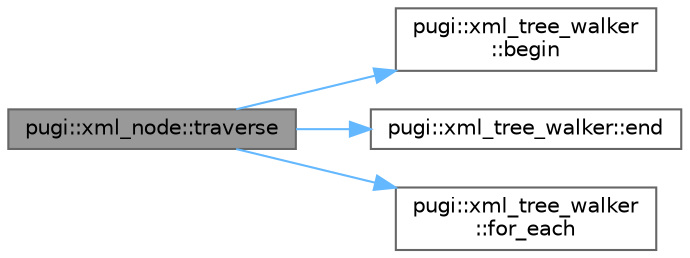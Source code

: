 digraph "pugi::xml_node::traverse"
{
 // INTERACTIVE_SVG=YES
 // LATEX_PDF_SIZE
  bgcolor="transparent";
  edge [fontname=Helvetica,fontsize=10,labelfontname=Helvetica,labelfontsize=10];
  node [fontname=Helvetica,fontsize=10,shape=box,height=0.2,width=0.4];
  rankdir="LR";
  Node1 [id="Node000001",label="pugi::xml_node::traverse",height=0.2,width=0.4,color="gray40", fillcolor="grey60", style="filled", fontcolor="black",tooltip=" "];
  Node1 -> Node2 [id="edge1_Node000001_Node000002",color="steelblue1",style="solid",tooltip=" "];
  Node2 [id="Node000002",label="pugi::xml_tree_walker\l::begin",height=0.2,width=0.4,color="grey40", fillcolor="white", style="filled",URL="$df/ddc/classpugi_1_1xml__tree__walker.html#a831cc2fc61a47e23673c85efc41bc7a2",tooltip=" "];
  Node1 -> Node3 [id="edge2_Node000001_Node000003",color="steelblue1",style="solid",tooltip=" "];
  Node3 [id="Node000003",label="pugi::xml_tree_walker::end",height=0.2,width=0.4,color="grey40", fillcolor="white", style="filled",URL="$df/ddc/classpugi_1_1xml__tree__walker.html#a24e6ffd4a8351e2ee486440b6f784091",tooltip=" "];
  Node1 -> Node4 [id="edge3_Node000001_Node000004",color="steelblue1",style="solid",tooltip=" "];
  Node4 [id="Node000004",label="pugi::xml_tree_walker\l::for_each",height=0.2,width=0.4,color="grey40", fillcolor="white", style="filled",URL="$df/ddc/classpugi_1_1xml__tree__walker.html#a309363c9d17ef3fc8cacc6f71fcbea88",tooltip=" "];
}
